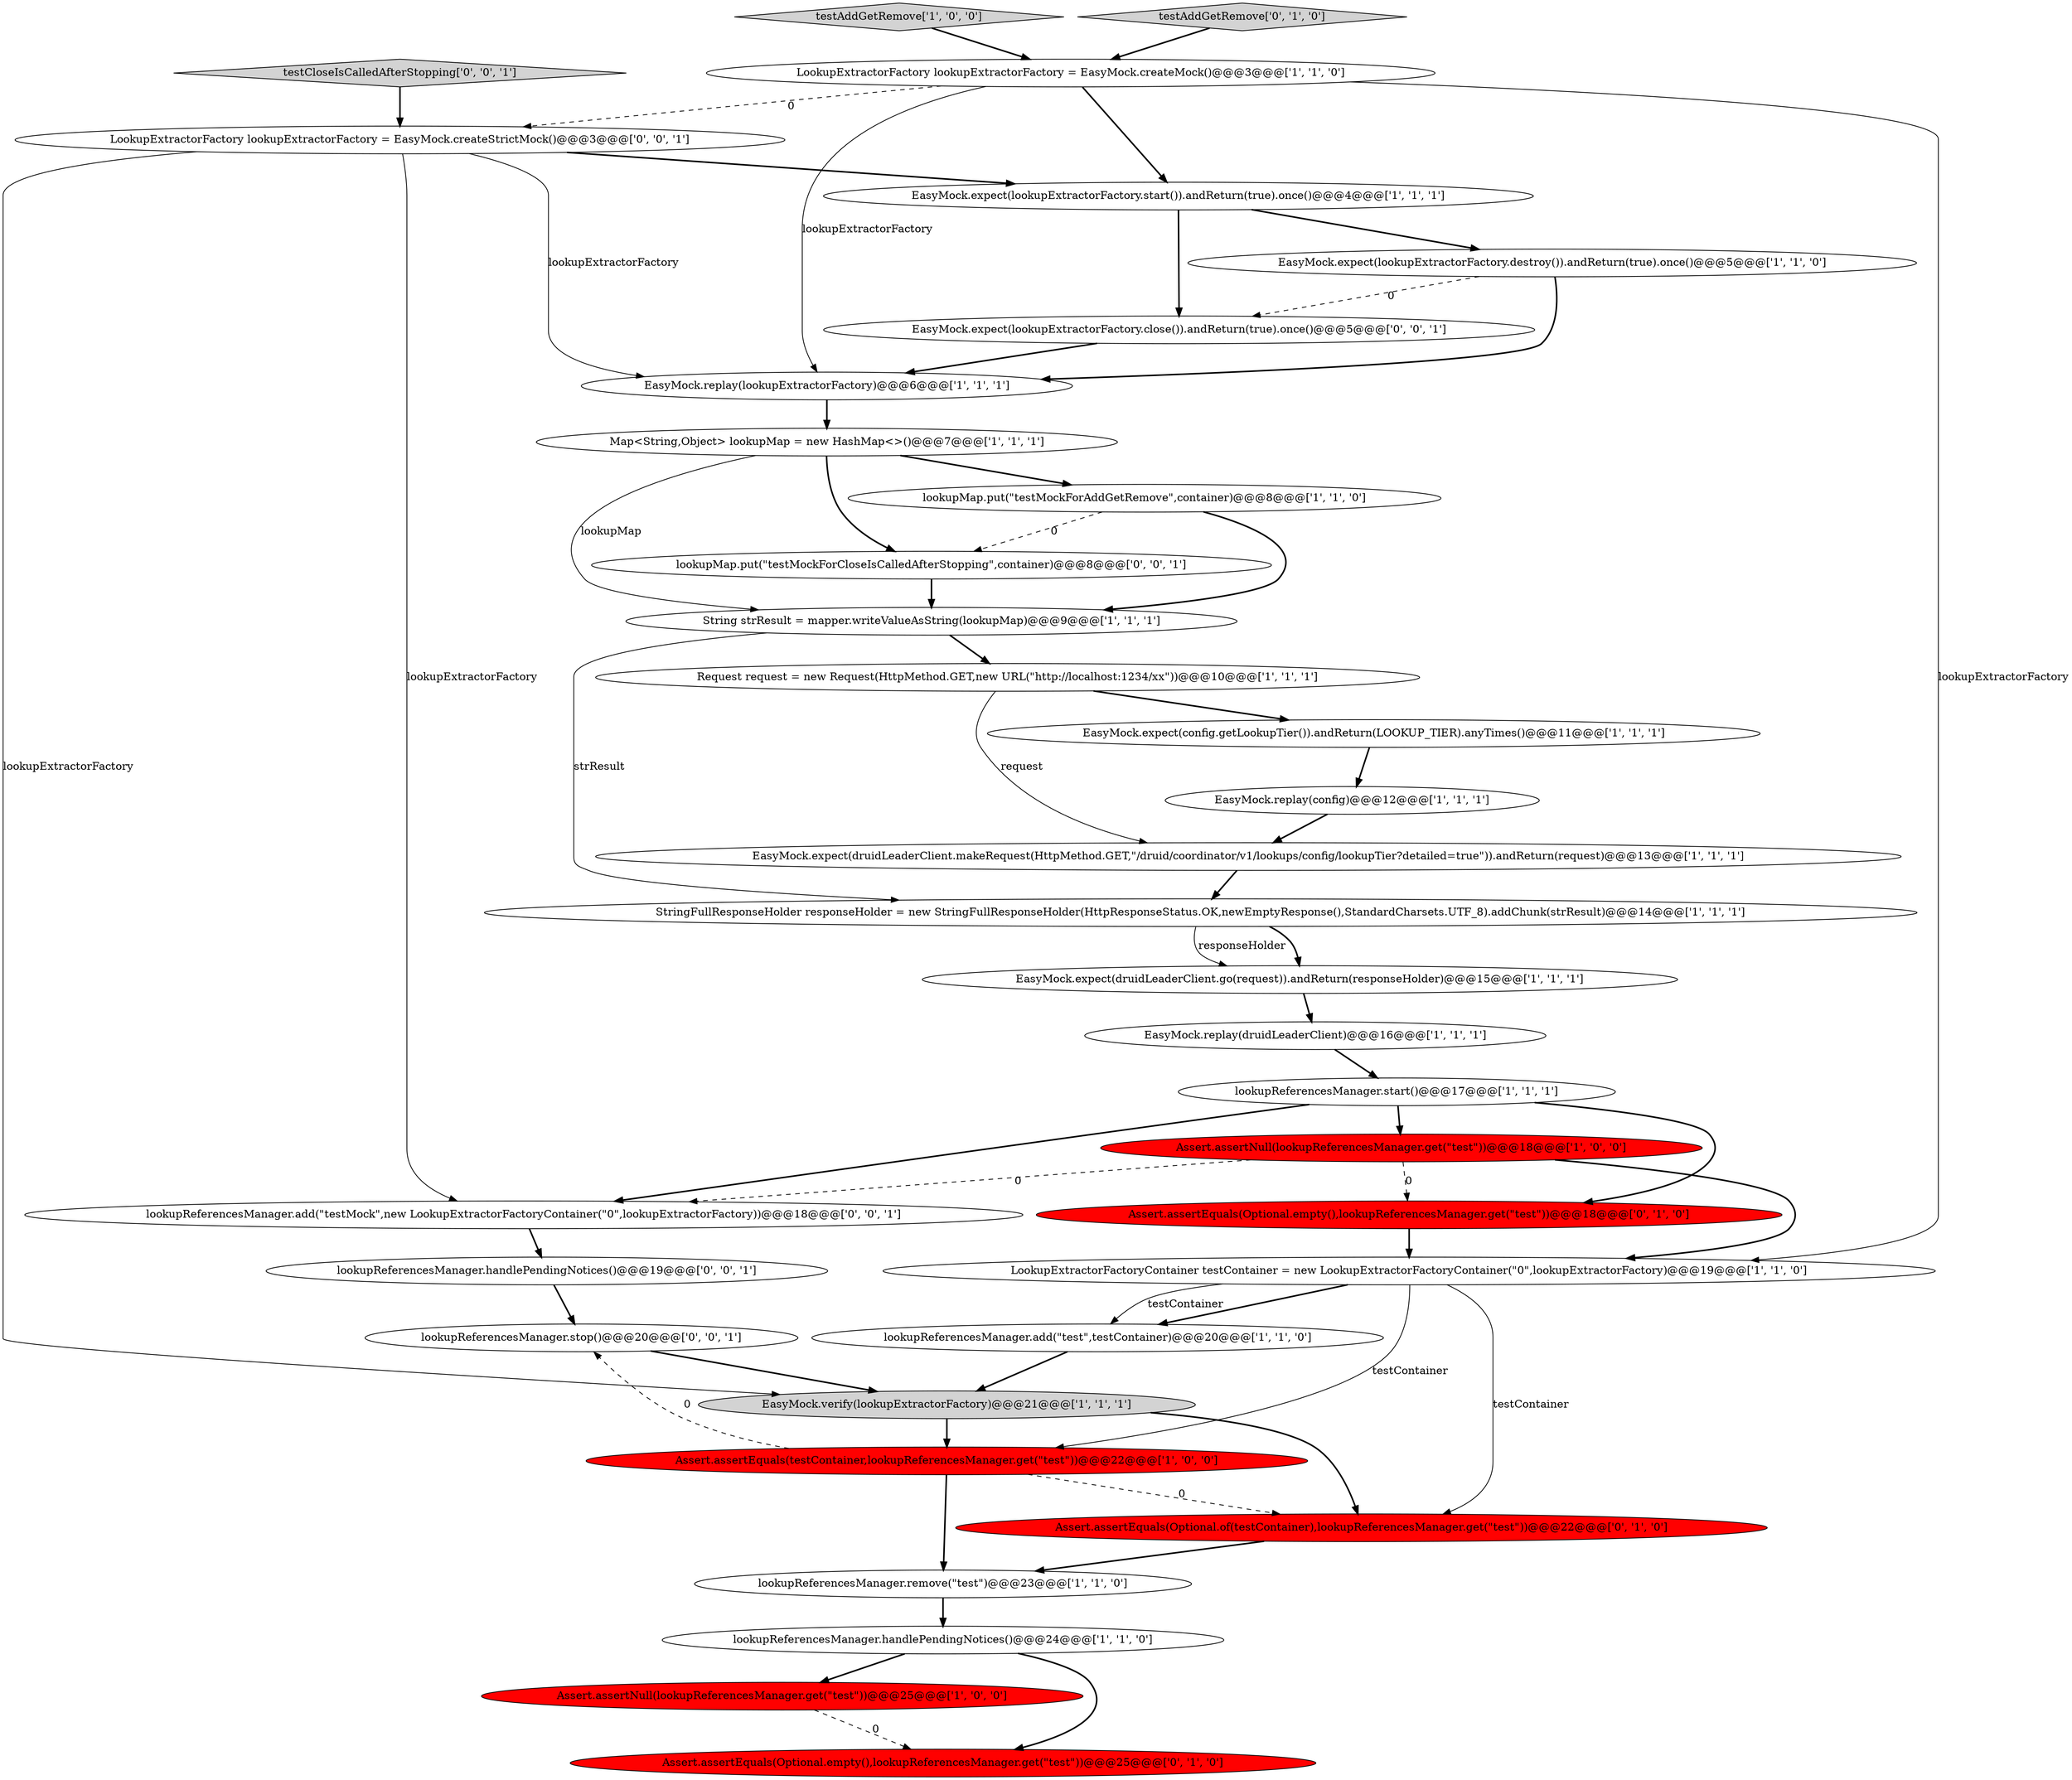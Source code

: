 digraph {
19 [style = filled, label = "EasyMock.expect(lookupExtractorFactory.destroy()).andReturn(true).once()@@@5@@@['1', '1', '0']", fillcolor = white, shape = ellipse image = "AAA0AAABBB1BBB"];
0 [style = filled, label = "EasyMock.verify(lookupExtractorFactory)@@@21@@@['1', '1', '1']", fillcolor = lightgray, shape = ellipse image = "AAA0AAABBB1BBB"];
18 [style = filled, label = "EasyMock.replay(lookupExtractorFactory)@@@6@@@['1', '1', '1']", fillcolor = white, shape = ellipse image = "AAA0AAABBB1BBB"];
31 [style = filled, label = "lookupReferencesManager.handlePendingNotices()@@@19@@@['0', '0', '1']", fillcolor = white, shape = ellipse image = "AAA0AAABBB3BBB"];
23 [style = filled, label = "lookupReferencesManager.remove(\"test\")@@@23@@@['1', '1', '0']", fillcolor = white, shape = ellipse image = "AAA0AAABBB1BBB"];
6 [style = filled, label = "EasyMock.replay(druidLeaderClient)@@@16@@@['1', '1', '1']", fillcolor = white, shape = ellipse image = "AAA0AAABBB1BBB"];
10 [style = filled, label = "EasyMock.expect(config.getLookupTier()).andReturn(LOOKUP_TIER).anyTimes()@@@11@@@['1', '1', '1']", fillcolor = white, shape = ellipse image = "AAA0AAABBB1BBB"];
13 [style = filled, label = "Assert.assertNull(lookupReferencesManager.get(\"test\"))@@@18@@@['1', '0', '0']", fillcolor = red, shape = ellipse image = "AAA1AAABBB1BBB"];
29 [style = filled, label = "lookupReferencesManager.add(\"testMock\",new LookupExtractorFactoryContainer(\"0\",lookupExtractorFactory))@@@18@@@['0', '0', '1']", fillcolor = white, shape = ellipse image = "AAA0AAABBB3BBB"];
28 [style = filled, label = "lookupMap.put(\"testMockForCloseIsCalledAfterStopping\",container)@@@8@@@['0', '0', '1']", fillcolor = white, shape = ellipse image = "AAA0AAABBB3BBB"];
27 [style = filled, label = "Assert.assertEquals(Optional.of(testContainer),lookupReferencesManager.get(\"test\"))@@@22@@@['0', '1', '0']", fillcolor = red, shape = ellipse image = "AAA1AAABBB2BBB"];
1 [style = filled, label = "testAddGetRemove['1', '0', '0']", fillcolor = lightgray, shape = diamond image = "AAA0AAABBB1BBB"];
22 [style = filled, label = "lookupReferencesManager.handlePendingNotices()@@@24@@@['1', '1', '0']", fillcolor = white, shape = ellipse image = "AAA0AAABBB1BBB"];
17 [style = filled, label = "Request request = new Request(HttpMethod.GET,new URL(\"http://localhost:1234/xx\"))@@@10@@@['1', '1', '1']", fillcolor = white, shape = ellipse image = "AAA0AAABBB1BBB"];
20 [style = filled, label = "lookupMap.put(\"testMockForAddGetRemove\",container)@@@8@@@['1', '1', '0']", fillcolor = white, shape = ellipse image = "AAA0AAABBB1BBB"];
33 [style = filled, label = "LookupExtractorFactory lookupExtractorFactory = EasyMock.createStrictMock()@@@3@@@['0', '0', '1']", fillcolor = white, shape = ellipse image = "AAA0AAABBB3BBB"];
7 [style = filled, label = "Assert.assertNull(lookupReferencesManager.get(\"test\"))@@@25@@@['1', '0', '0']", fillcolor = red, shape = ellipse image = "AAA1AAABBB1BBB"];
25 [style = filled, label = "testAddGetRemove['0', '1', '0']", fillcolor = lightgray, shape = diamond image = "AAA0AAABBB2BBB"];
12 [style = filled, label = "EasyMock.replay(config)@@@12@@@['1', '1', '1']", fillcolor = white, shape = ellipse image = "AAA0AAABBB1BBB"];
16 [style = filled, label = "Assert.assertEquals(testContainer,lookupReferencesManager.get(\"test\"))@@@22@@@['1', '0', '0']", fillcolor = red, shape = ellipse image = "AAA1AAABBB1BBB"];
30 [style = filled, label = "EasyMock.expect(lookupExtractorFactory.close()).andReturn(true).once()@@@5@@@['0', '0', '1']", fillcolor = white, shape = ellipse image = "AAA0AAABBB3BBB"];
3 [style = filled, label = "String strResult = mapper.writeValueAsString(lookupMap)@@@9@@@['1', '1', '1']", fillcolor = white, shape = ellipse image = "AAA0AAABBB1BBB"];
5 [style = filled, label = "StringFullResponseHolder responseHolder = new StringFullResponseHolder(HttpResponseStatus.OK,newEmptyResponse(),StandardCharsets.UTF_8).addChunk(strResult)@@@14@@@['1', '1', '1']", fillcolor = white, shape = ellipse image = "AAA0AAABBB1BBB"];
14 [style = filled, label = "EasyMock.expect(druidLeaderClient.makeRequest(HttpMethod.GET,\"/druid/coordinator/v1/lookups/config/lookupTier?detailed=true\")).andReturn(request)@@@13@@@['1', '1', '1']", fillcolor = white, shape = ellipse image = "AAA0AAABBB1BBB"];
4 [style = filled, label = "Map<String,Object> lookupMap = new HashMap<>()@@@7@@@['1', '1', '1']", fillcolor = white, shape = ellipse image = "AAA0AAABBB1BBB"];
2 [style = filled, label = "lookupReferencesManager.start()@@@17@@@['1', '1', '1']", fillcolor = white, shape = ellipse image = "AAA0AAABBB1BBB"];
26 [style = filled, label = "Assert.assertEquals(Optional.empty(),lookupReferencesManager.get(\"test\"))@@@25@@@['0', '1', '0']", fillcolor = red, shape = ellipse image = "AAA1AAABBB2BBB"];
11 [style = filled, label = "LookupExtractorFactory lookupExtractorFactory = EasyMock.createMock()@@@3@@@['1', '1', '0']", fillcolor = white, shape = ellipse image = "AAA0AAABBB1BBB"];
34 [style = filled, label = "lookupReferencesManager.stop()@@@20@@@['0', '0', '1']", fillcolor = white, shape = ellipse image = "AAA0AAABBB3BBB"];
24 [style = filled, label = "Assert.assertEquals(Optional.empty(),lookupReferencesManager.get(\"test\"))@@@18@@@['0', '1', '0']", fillcolor = red, shape = ellipse image = "AAA1AAABBB2BBB"];
8 [style = filled, label = "EasyMock.expect(lookupExtractorFactory.start()).andReturn(true).once()@@@4@@@['1', '1', '1']", fillcolor = white, shape = ellipse image = "AAA0AAABBB1BBB"];
9 [style = filled, label = "EasyMock.expect(druidLeaderClient.go(request)).andReturn(responseHolder)@@@15@@@['1', '1', '1']", fillcolor = white, shape = ellipse image = "AAA0AAABBB1BBB"];
32 [style = filled, label = "testCloseIsCalledAfterStopping['0', '0', '1']", fillcolor = lightgray, shape = diamond image = "AAA0AAABBB3BBB"];
15 [style = filled, label = "LookupExtractorFactoryContainer testContainer = new LookupExtractorFactoryContainer(\"0\",lookupExtractorFactory)@@@19@@@['1', '1', '0']", fillcolor = white, shape = ellipse image = "AAA0AAABBB1BBB"];
21 [style = filled, label = "lookupReferencesManager.add(\"test\",testContainer)@@@20@@@['1', '1', '0']", fillcolor = white, shape = ellipse image = "AAA0AAABBB1BBB"];
17->10 [style = bold, label=""];
22->26 [style = bold, label=""];
8->30 [style = bold, label=""];
0->16 [style = bold, label=""];
19->18 [style = bold, label=""];
5->9 [style = bold, label=""];
21->0 [style = bold, label=""];
16->27 [style = dashed, label="0"];
15->21 [style = bold, label=""];
8->19 [style = bold, label=""];
0->27 [style = bold, label=""];
5->9 [style = solid, label="responseHolder"];
11->33 [style = dashed, label="0"];
13->29 [style = dashed, label="0"];
29->31 [style = bold, label=""];
20->28 [style = dashed, label="0"];
33->0 [style = solid, label="lookupExtractorFactory"];
20->3 [style = bold, label=""];
16->23 [style = bold, label=""];
15->16 [style = solid, label="testContainer"];
30->18 [style = bold, label=""];
11->18 [style = solid, label="lookupExtractorFactory"];
22->7 [style = bold, label=""];
34->0 [style = bold, label=""];
4->28 [style = bold, label=""];
32->33 [style = bold, label=""];
31->34 [style = bold, label=""];
9->6 [style = bold, label=""];
1->11 [style = bold, label=""];
2->13 [style = bold, label=""];
6->2 [style = bold, label=""];
15->27 [style = solid, label="testContainer"];
33->29 [style = solid, label="lookupExtractorFactory"];
16->34 [style = dashed, label="0"];
15->21 [style = solid, label="testContainer"];
13->24 [style = dashed, label="0"];
23->22 [style = bold, label=""];
19->30 [style = dashed, label="0"];
18->4 [style = bold, label=""];
10->12 [style = bold, label=""];
25->11 [style = bold, label=""];
12->14 [style = bold, label=""];
4->20 [style = bold, label=""];
11->15 [style = solid, label="lookupExtractorFactory"];
11->8 [style = bold, label=""];
3->17 [style = bold, label=""];
4->3 [style = solid, label="lookupMap"];
27->23 [style = bold, label=""];
3->5 [style = solid, label="strResult"];
17->14 [style = solid, label="request"];
13->15 [style = bold, label=""];
28->3 [style = bold, label=""];
2->24 [style = bold, label=""];
7->26 [style = dashed, label="0"];
2->29 [style = bold, label=""];
33->8 [style = bold, label=""];
14->5 [style = bold, label=""];
24->15 [style = bold, label=""];
33->18 [style = solid, label="lookupExtractorFactory"];
}
